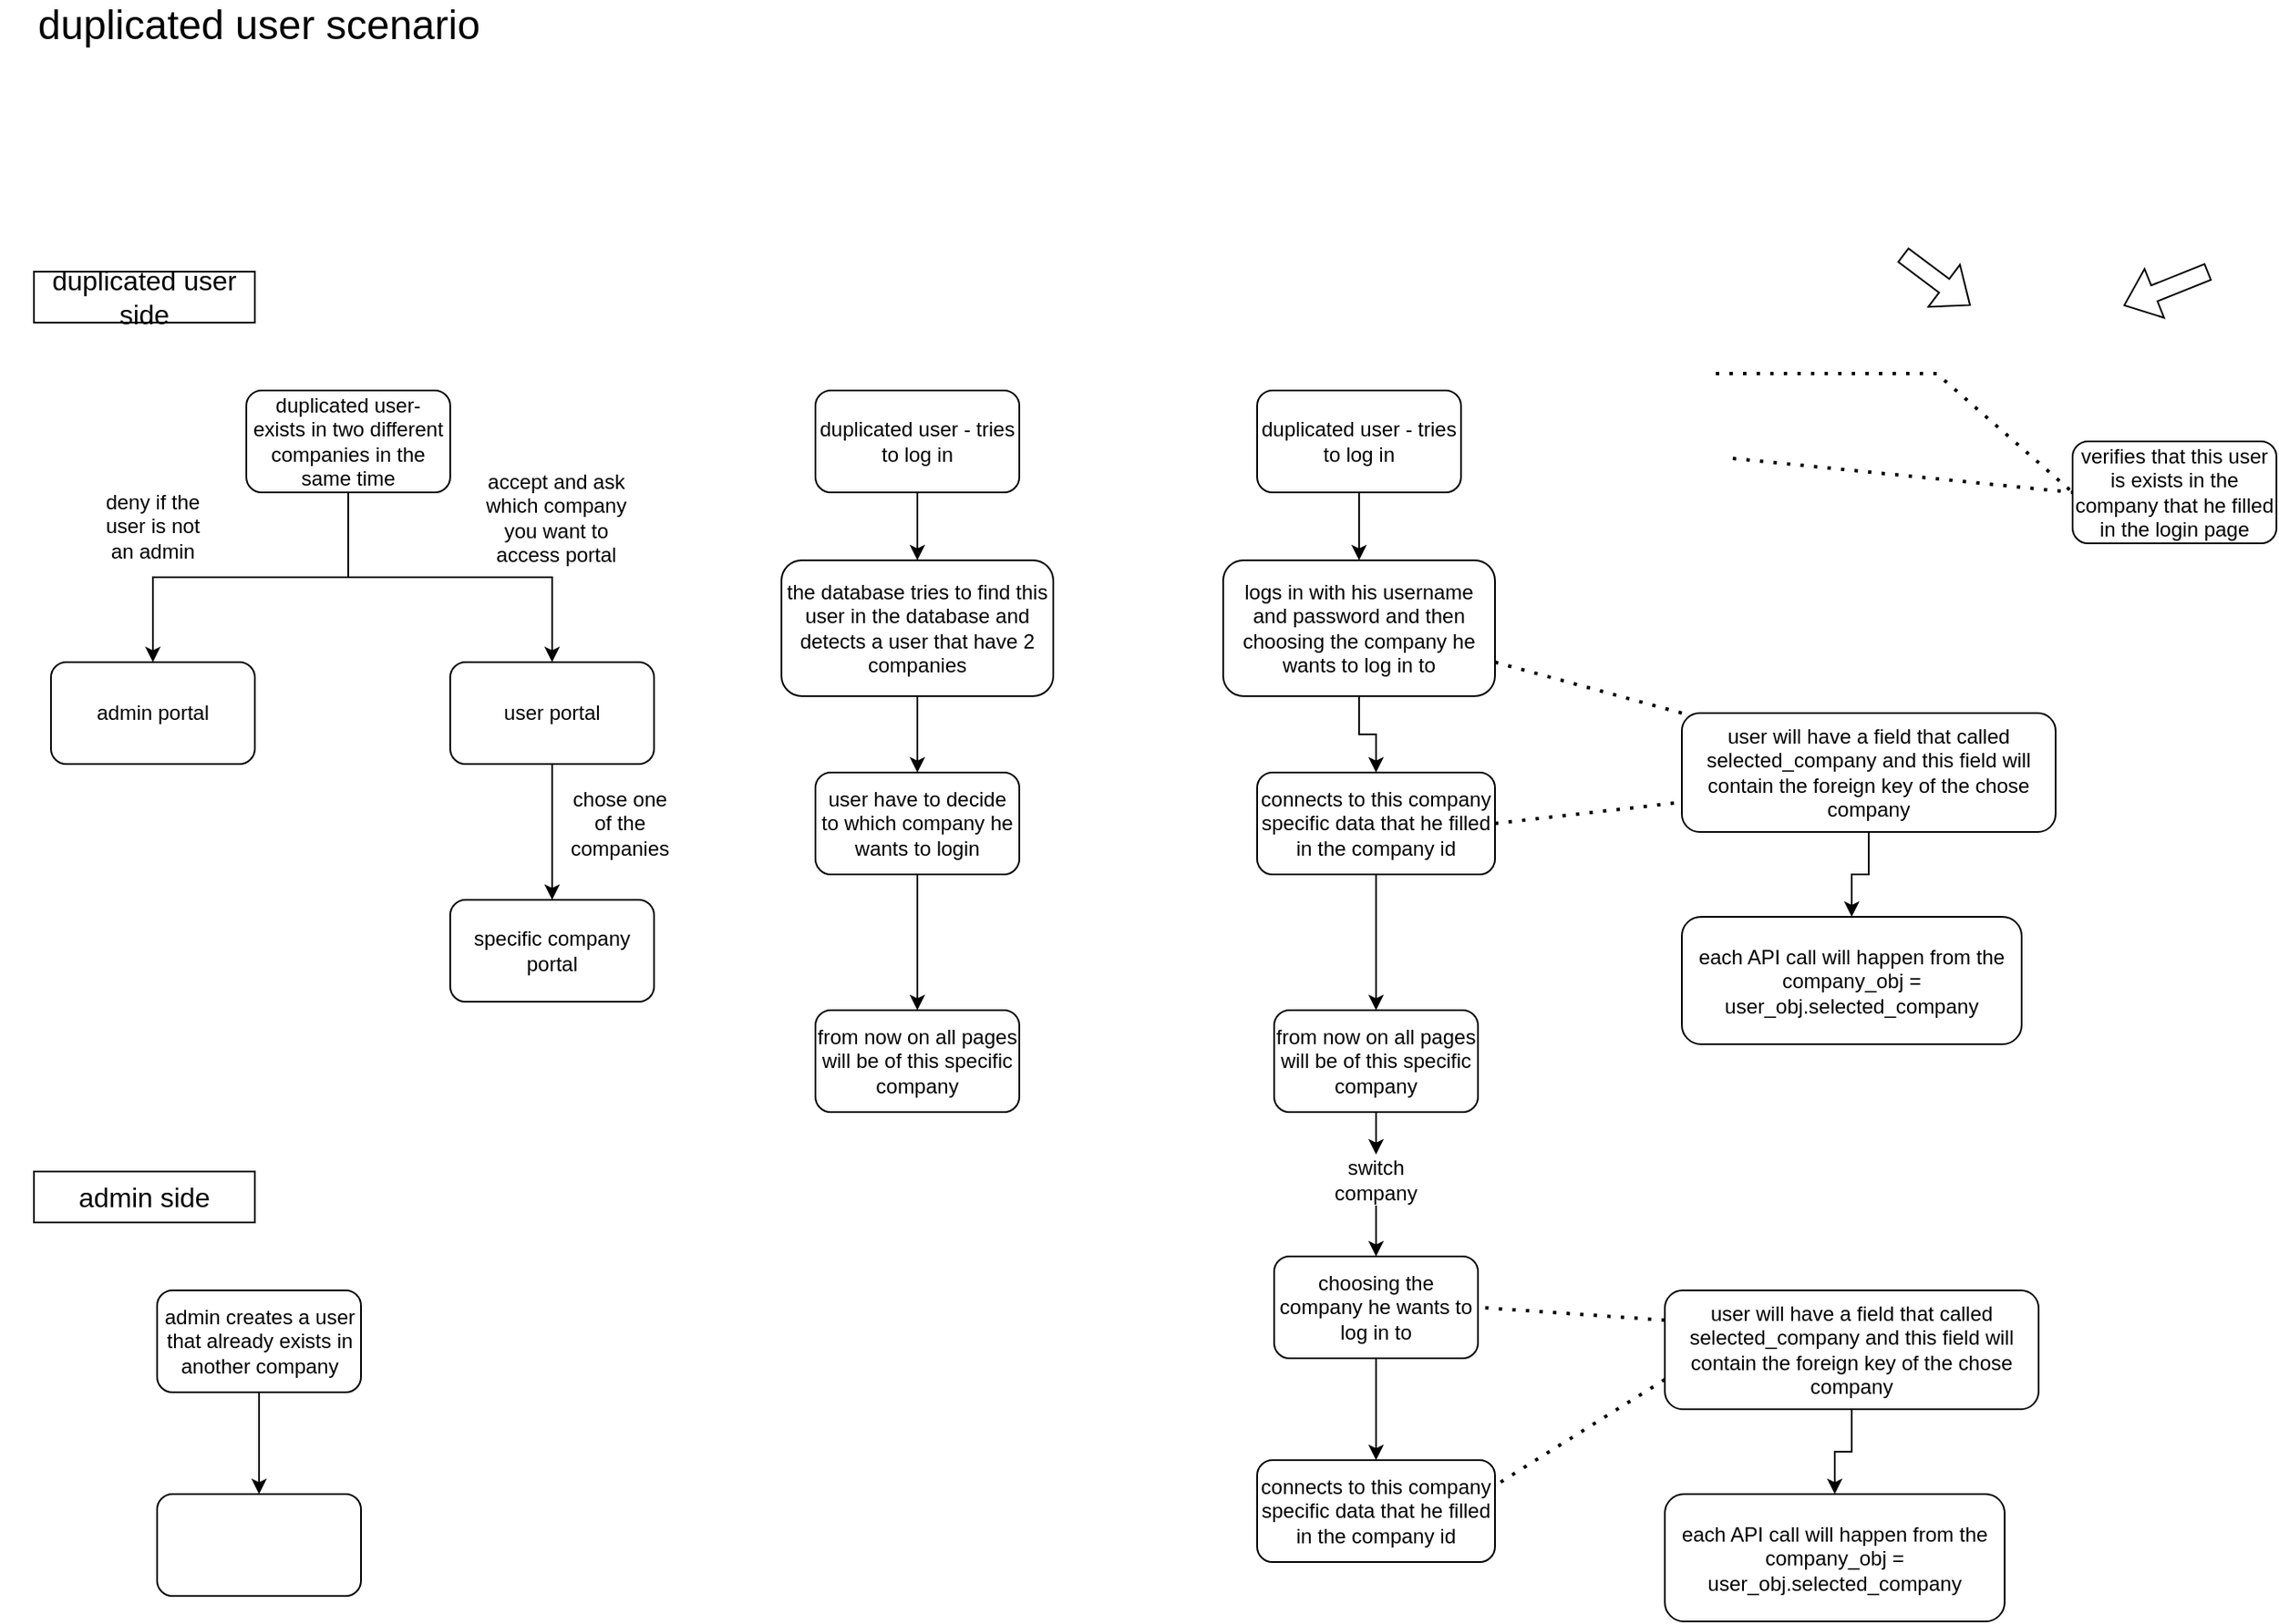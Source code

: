<mxfile version="24.0.7" type="device">
  <diagram name="Page-1" id="4hpzpII2Nei9479nCM0a">
    <mxGraphModel dx="1741" dy="958" grid="1" gridSize="10" guides="1" tooltips="1" connect="1" arrows="1" fold="1" page="1" pageScale="1" pageWidth="850" pageHeight="1100" math="0" shadow="0">
      <root>
        <mxCell id="0" />
        <mxCell id="1" parent="0" />
        <mxCell id="4IL_gws0GhNrjO0gAOpW-20" value="" style="edgeStyle=orthogonalEdgeStyle;rounded=0;orthogonalLoop=1;jettySize=auto;html=1;" edge="1" parent="1" source="4IL_gws0GhNrjO0gAOpW-18" target="4IL_gws0GhNrjO0gAOpW-19">
          <mxGeometry relative="1" as="geometry" />
        </mxCell>
        <mxCell id="4IL_gws0GhNrjO0gAOpW-22" value="" style="edgeStyle=orthogonalEdgeStyle;rounded=0;orthogonalLoop=1;jettySize=auto;html=1;" edge="1" parent="1" source="4IL_gws0GhNrjO0gAOpW-18" target="4IL_gws0GhNrjO0gAOpW-21">
          <mxGeometry relative="1" as="geometry" />
        </mxCell>
        <mxCell id="4IL_gws0GhNrjO0gAOpW-18" value="duplicated user-&lt;div&gt;exists in two different companies in the same time&lt;/div&gt;" style="rounded=1;whiteSpace=wrap;html=1;" vertex="1" parent="1">
          <mxGeometry x="165" y="260" width="120" height="60" as="geometry" />
        </mxCell>
        <mxCell id="4IL_gws0GhNrjO0gAOpW-19" value="admin portal" style="whiteSpace=wrap;html=1;rounded=1;" vertex="1" parent="1">
          <mxGeometry x="50" y="420" width="120" height="60" as="geometry" />
        </mxCell>
        <mxCell id="4IL_gws0GhNrjO0gAOpW-29" value="" style="edgeStyle=orthogonalEdgeStyle;rounded=0;orthogonalLoop=1;jettySize=auto;html=1;" edge="1" parent="1" source="4IL_gws0GhNrjO0gAOpW-21" target="4IL_gws0GhNrjO0gAOpW-28">
          <mxGeometry relative="1" as="geometry" />
        </mxCell>
        <mxCell id="4IL_gws0GhNrjO0gAOpW-21" value="user portal" style="whiteSpace=wrap;html=1;rounded=1;" vertex="1" parent="1">
          <mxGeometry x="285" y="420" width="120" height="60" as="geometry" />
        </mxCell>
        <mxCell id="4IL_gws0GhNrjO0gAOpW-23" value="deny if the user is not an admin" style="text;html=1;align=center;verticalAlign=middle;whiteSpace=wrap;rounded=0;" vertex="1" parent="1">
          <mxGeometry x="75" y="320" width="70" height="40" as="geometry" />
        </mxCell>
        <mxCell id="4IL_gws0GhNrjO0gAOpW-24" value="accept and ask which company you want to access portal" style="text;html=1;align=center;verticalAlign=middle;whiteSpace=wrap;rounded=0;" vertex="1" parent="1">
          <mxGeometry x="300" y="310" width="95" height="50" as="geometry" />
        </mxCell>
        <mxCell id="4IL_gws0GhNrjO0gAOpW-25" value="chose one of the companies" style="text;html=1;align=center;verticalAlign=middle;whiteSpace=wrap;rounded=0;" vertex="1" parent="1">
          <mxGeometry x="355" y="500" width="60" height="30" as="geometry" />
        </mxCell>
        <mxCell id="4IL_gws0GhNrjO0gAOpW-28" value="specific company portal" style="whiteSpace=wrap;html=1;rounded=1;" vertex="1" parent="1">
          <mxGeometry x="285" y="560" width="120" height="60" as="geometry" />
        </mxCell>
        <mxCell id="4IL_gws0GhNrjO0gAOpW-35" value="" style="edgeStyle=orthogonalEdgeStyle;rounded=0;orthogonalLoop=1;jettySize=auto;html=1;" edge="1" parent="1" source="4IL_gws0GhNrjO0gAOpW-33" target="4IL_gws0GhNrjO0gAOpW-34">
          <mxGeometry relative="1" as="geometry" />
        </mxCell>
        <mxCell id="4IL_gws0GhNrjO0gAOpW-33" value="duplicated user - tries to log in" style="rounded=1;whiteSpace=wrap;html=1;" vertex="1" parent="1">
          <mxGeometry x="500" y="260" width="120" height="60" as="geometry" />
        </mxCell>
        <mxCell id="4IL_gws0GhNrjO0gAOpW-37" value="" style="edgeStyle=orthogonalEdgeStyle;rounded=0;orthogonalLoop=1;jettySize=auto;html=1;" edge="1" parent="1" source="4IL_gws0GhNrjO0gAOpW-34" target="4IL_gws0GhNrjO0gAOpW-36">
          <mxGeometry relative="1" as="geometry" />
        </mxCell>
        <mxCell id="4IL_gws0GhNrjO0gAOpW-34" value="the database tries to find this user in the database and detects a user that have 2 companies" style="whiteSpace=wrap;html=1;rounded=1;" vertex="1" parent="1">
          <mxGeometry x="480" y="360" width="160" height="80" as="geometry" />
        </mxCell>
        <mxCell id="4IL_gws0GhNrjO0gAOpW-39" value="" style="edgeStyle=orthogonalEdgeStyle;rounded=0;orthogonalLoop=1;jettySize=auto;html=1;" edge="1" parent="1" source="4IL_gws0GhNrjO0gAOpW-36" target="4IL_gws0GhNrjO0gAOpW-38">
          <mxGeometry relative="1" as="geometry" />
        </mxCell>
        <mxCell id="4IL_gws0GhNrjO0gAOpW-36" value="user have to decide to which company he wants to login" style="whiteSpace=wrap;html=1;rounded=1;" vertex="1" parent="1">
          <mxGeometry x="500" y="485" width="120" height="60" as="geometry" />
        </mxCell>
        <mxCell id="4IL_gws0GhNrjO0gAOpW-38" value="from now on all pages will be of this specific company" style="whiteSpace=wrap;html=1;rounded=1;" vertex="1" parent="1">
          <mxGeometry x="500" y="625" width="120" height="60" as="geometry" />
        </mxCell>
        <mxCell id="4IL_gws0GhNrjO0gAOpW-41" value="duplicated user scenario" style="text;html=1;align=center;verticalAlign=middle;whiteSpace=wrap;rounded=0;fontSize=24;" vertex="1" parent="1">
          <mxGeometry x="20" y="30" width="305" height="30" as="geometry" />
        </mxCell>
        <mxCell id="4IL_gws0GhNrjO0gAOpW-42" value="duplicated user side" style="text;html=1;align=center;verticalAlign=middle;whiteSpace=wrap;rounded=0;fontSize=16;strokeColor=default;" vertex="1" parent="1">
          <mxGeometry x="40" y="190" width="130" height="30" as="geometry" />
        </mxCell>
        <mxCell id="4IL_gws0GhNrjO0gAOpW-43" value="admin side" style="text;html=1;align=center;verticalAlign=middle;whiteSpace=wrap;rounded=0;fontSize=16;strokeColor=default;" vertex="1" parent="1">
          <mxGeometry x="40" y="720" width="130" height="30" as="geometry" />
        </mxCell>
        <mxCell id="4IL_gws0GhNrjO0gAOpW-56" value="" style="edgeStyle=orthogonalEdgeStyle;rounded=0;orthogonalLoop=1;jettySize=auto;html=1;" edge="1" parent="1" source="4IL_gws0GhNrjO0gAOpW-54" target="4IL_gws0GhNrjO0gAOpW-55">
          <mxGeometry relative="1" as="geometry" />
        </mxCell>
        <mxCell id="4IL_gws0GhNrjO0gAOpW-54" value="admin creates a user that already exists in another company" style="rounded=1;whiteSpace=wrap;html=1;" vertex="1" parent="1">
          <mxGeometry x="112.5" y="790" width="120" height="60" as="geometry" />
        </mxCell>
        <mxCell id="4IL_gws0GhNrjO0gAOpW-55" value="" style="whiteSpace=wrap;html=1;rounded=1;" vertex="1" parent="1">
          <mxGeometry x="112.5" y="910" width="120" height="60" as="geometry" />
        </mxCell>
        <mxCell id="4IL_gws0GhNrjO0gAOpW-57" value="" style="edgeStyle=orthogonalEdgeStyle;rounded=0;orthogonalLoop=1;jettySize=auto;html=1;" edge="1" parent="1" source="4IL_gws0GhNrjO0gAOpW-58" target="4IL_gws0GhNrjO0gAOpW-60">
          <mxGeometry relative="1" as="geometry" />
        </mxCell>
        <mxCell id="4IL_gws0GhNrjO0gAOpW-58" value="duplicated user - tries to log in" style="rounded=1;whiteSpace=wrap;html=1;" vertex="1" parent="1">
          <mxGeometry x="760" y="260" width="120" height="60" as="geometry" />
        </mxCell>
        <mxCell id="4IL_gws0GhNrjO0gAOpW-59" value="" style="edgeStyle=orthogonalEdgeStyle;rounded=0;orthogonalLoop=1;jettySize=auto;html=1;" edge="1" parent="1" source="4IL_gws0GhNrjO0gAOpW-60" target="4IL_gws0GhNrjO0gAOpW-62">
          <mxGeometry relative="1" as="geometry" />
        </mxCell>
        <mxCell id="4IL_gws0GhNrjO0gAOpW-60" value="logs in with his username and password and then choosing the company he wants to log in to" style="whiteSpace=wrap;html=1;rounded=1;" vertex="1" parent="1">
          <mxGeometry x="740" y="360" width="160" height="80" as="geometry" />
        </mxCell>
        <mxCell id="4IL_gws0GhNrjO0gAOpW-61" value="" style="edgeStyle=orthogonalEdgeStyle;rounded=0;orthogonalLoop=1;jettySize=auto;html=1;" edge="1" parent="1" source="4IL_gws0GhNrjO0gAOpW-62" target="4IL_gws0GhNrjO0gAOpW-63">
          <mxGeometry relative="1" as="geometry" />
        </mxCell>
        <mxCell id="4IL_gws0GhNrjO0gAOpW-62" value="connects to this company specific data that he filled in the company id" style="whiteSpace=wrap;html=1;rounded=1;" vertex="1" parent="1">
          <mxGeometry x="760" y="485" width="140" height="60" as="geometry" />
        </mxCell>
        <mxCell id="4IL_gws0GhNrjO0gAOpW-78" value="" style="edgeStyle=orthogonalEdgeStyle;rounded=0;orthogonalLoop=1;jettySize=auto;html=1;exitX=0.5;exitY=1;exitDx=0;exitDy=0;" edge="1" parent="1" source="4IL_gws0GhNrjO0gAOpW-82" target="4IL_gws0GhNrjO0gAOpW-77">
          <mxGeometry relative="1" as="geometry" />
        </mxCell>
        <mxCell id="4IL_gws0GhNrjO0gAOpW-63" value="from now on all pages will be of this specific company" style="whiteSpace=wrap;html=1;rounded=1;" vertex="1" parent="1">
          <mxGeometry x="770" y="625" width="120" height="60" as="geometry" />
        </mxCell>
        <mxCell id="4IL_gws0GhNrjO0gAOpW-64" value="verifies that this user is exists in the company that he filled in the login page" style="rounded=1;whiteSpace=wrap;html=1;" vertex="1" parent="1">
          <mxGeometry x="1240" y="290" width="120" height="60" as="geometry" />
        </mxCell>
        <mxCell id="4IL_gws0GhNrjO0gAOpW-65" value="" style="endArrow=none;dashed=1;html=1;dashPattern=1 3;strokeWidth=2;rounded=0;entryX=0;entryY=0.5;entryDx=0;entryDy=0;" edge="1" parent="1" target="4IL_gws0GhNrjO0gAOpW-64">
          <mxGeometry width="50" height="50" relative="1" as="geometry">
            <mxPoint x="1030" y="250" as="sourcePoint" />
            <mxPoint x="770" y="510" as="targetPoint" />
            <Array as="points">
              <mxPoint x="1160" y="250" />
            </Array>
          </mxGeometry>
        </mxCell>
        <mxCell id="4IL_gws0GhNrjO0gAOpW-66" value="" style="endArrow=none;dashed=1;html=1;dashPattern=1 3;strokeWidth=2;rounded=0;entryX=0;entryY=0.5;entryDx=0;entryDy=0;" edge="1" parent="1" target="4IL_gws0GhNrjO0gAOpW-64">
          <mxGeometry width="50" height="50" relative="1" as="geometry">
            <mxPoint x="1040" y="300" as="sourcePoint" />
            <mxPoint x="970" y="490" as="targetPoint" />
            <Array as="points" />
          </mxGeometry>
        </mxCell>
        <mxCell id="4IL_gws0GhNrjO0gAOpW-67" value="" style="shape=flexArrow;endArrow=classic;html=1;rounded=0;" edge="1" parent="1">
          <mxGeometry width="50" height="50" relative="1" as="geometry">
            <mxPoint x="1140" y="180" as="sourcePoint" />
            <mxPoint x="1180" y="210" as="targetPoint" />
          </mxGeometry>
        </mxCell>
        <mxCell id="4IL_gws0GhNrjO0gAOpW-68" value="" style="shape=flexArrow;endArrow=classic;html=1;rounded=0;" edge="1" parent="1">
          <mxGeometry width="50" height="50" relative="1" as="geometry">
            <mxPoint x="1320" y="190" as="sourcePoint" />
            <mxPoint x="1270" y="210" as="targetPoint" />
          </mxGeometry>
        </mxCell>
        <mxCell id="4IL_gws0GhNrjO0gAOpW-69" value="" style="endArrow=none;dashed=1;html=1;dashPattern=1 3;strokeWidth=2;rounded=0;entryX=0;entryY=0;entryDx=0;entryDy=0;exitX=1;exitY=0.75;exitDx=0;exitDy=0;" edge="1" parent="1" source="4IL_gws0GhNrjO0gAOpW-60" target="4IL_gws0GhNrjO0gAOpW-70">
          <mxGeometry width="50" height="50" relative="1" as="geometry">
            <mxPoint x="900" y="545" as="sourcePoint" />
            <mxPoint x="990" y="580" as="targetPoint" />
            <Array as="points" />
          </mxGeometry>
        </mxCell>
        <mxCell id="4IL_gws0GhNrjO0gAOpW-76" value="" style="edgeStyle=orthogonalEdgeStyle;rounded=0;orthogonalLoop=1;jettySize=auto;html=1;" edge="1" parent="1" source="4IL_gws0GhNrjO0gAOpW-70" target="4IL_gws0GhNrjO0gAOpW-75">
          <mxGeometry relative="1" as="geometry" />
        </mxCell>
        <mxCell id="4IL_gws0GhNrjO0gAOpW-70" value="user will have a field that called selected_company and this field will contain the foreign key of the chose company" style="rounded=1;whiteSpace=wrap;html=1;" vertex="1" parent="1">
          <mxGeometry x="1010" y="450" width="220" height="70" as="geometry" />
        </mxCell>
        <mxCell id="4IL_gws0GhNrjO0gAOpW-75" value="each API call will happen from the company_obj = user_obj.selected_company" style="whiteSpace=wrap;html=1;rounded=1;" vertex="1" parent="1">
          <mxGeometry x="1010" y="570" width="200" height="75" as="geometry" />
        </mxCell>
        <mxCell id="4IL_gws0GhNrjO0gAOpW-90" value="" style="edgeStyle=orthogonalEdgeStyle;rounded=0;orthogonalLoop=1;jettySize=auto;html=1;" edge="1" parent="1" source="4IL_gws0GhNrjO0gAOpW-77" target="4IL_gws0GhNrjO0gAOpW-89">
          <mxGeometry relative="1" as="geometry" />
        </mxCell>
        <mxCell id="4IL_gws0GhNrjO0gAOpW-77" value="choosing the company he wants to log in to" style="whiteSpace=wrap;html=1;rounded=1;" vertex="1" parent="1">
          <mxGeometry x="770" y="770" width="120" height="60" as="geometry" />
        </mxCell>
        <mxCell id="4IL_gws0GhNrjO0gAOpW-83" value="" style="endArrow=none;dashed=1;html=1;dashPattern=1 3;strokeWidth=2;rounded=0;exitX=1;exitY=0.5;exitDx=0;exitDy=0;entryX=0;entryY=0.75;entryDx=0;entryDy=0;" edge="1" parent="1" source="4IL_gws0GhNrjO0gAOpW-62" target="4IL_gws0GhNrjO0gAOpW-70">
          <mxGeometry width="50" height="50" relative="1" as="geometry">
            <mxPoint x="910" y="430" as="sourcePoint" />
            <mxPoint x="990" y="500" as="targetPoint" />
            <Array as="points" />
          </mxGeometry>
        </mxCell>
        <mxCell id="4IL_gws0GhNrjO0gAOpW-84" value="" style="edgeStyle=orthogonalEdgeStyle;rounded=0;orthogonalLoop=1;jettySize=auto;html=1;" edge="1" parent="1" source="4IL_gws0GhNrjO0gAOpW-85" target="4IL_gws0GhNrjO0gAOpW-86">
          <mxGeometry relative="1" as="geometry" />
        </mxCell>
        <mxCell id="4IL_gws0GhNrjO0gAOpW-85" value="user will have a field that called selected_company and this field will contain the foreign key of the chose company" style="rounded=1;whiteSpace=wrap;html=1;" vertex="1" parent="1">
          <mxGeometry x="1000" y="790" width="220" height="70" as="geometry" />
        </mxCell>
        <mxCell id="4IL_gws0GhNrjO0gAOpW-86" value="each API call will happen from the company_obj = user_obj.selected_company" style="whiteSpace=wrap;html=1;rounded=1;" vertex="1" parent="1">
          <mxGeometry x="1000" y="910" width="200" height="75" as="geometry" />
        </mxCell>
        <mxCell id="4IL_gws0GhNrjO0gAOpW-87" value="" style="endArrow=none;dashed=1;html=1;dashPattern=1 3;strokeWidth=2;rounded=0;exitX=0;exitY=0.25;exitDx=0;exitDy=0;entryX=1;entryY=0.5;entryDx=0;entryDy=0;" edge="1" parent="1" source="4IL_gws0GhNrjO0gAOpW-85" target="4IL_gws0GhNrjO0gAOpW-77">
          <mxGeometry width="50" height="50" relative="1" as="geometry">
            <mxPoint x="990" y="760" as="sourcePoint" />
            <mxPoint x="1040" y="710" as="targetPoint" />
          </mxGeometry>
        </mxCell>
        <mxCell id="4IL_gws0GhNrjO0gAOpW-88" value="" style="endArrow=none;dashed=1;html=1;dashPattern=1 3;strokeWidth=2;rounded=0;exitX=0;exitY=0.75;exitDx=0;exitDy=0;entryX=1;entryY=0.25;entryDx=0;entryDy=0;" edge="1" parent="1" source="4IL_gws0GhNrjO0gAOpW-85" target="4IL_gws0GhNrjO0gAOpW-89">
          <mxGeometry width="50" height="50" relative="1" as="geometry">
            <mxPoint x="970" y="818" as="sourcePoint" />
            <mxPoint x="900" y="810" as="targetPoint" />
          </mxGeometry>
        </mxCell>
        <mxCell id="4IL_gws0GhNrjO0gAOpW-89" value="connects to this company specific data that he filled in the company id" style="whiteSpace=wrap;html=1;rounded=1;" vertex="1" parent="1">
          <mxGeometry x="760" y="890" width="140" height="60" as="geometry" />
        </mxCell>
        <mxCell id="4IL_gws0GhNrjO0gAOpW-91" value="" style="edgeStyle=orthogonalEdgeStyle;rounded=0;orthogonalLoop=1;jettySize=auto;html=1;exitX=0.5;exitY=1;exitDx=0;exitDy=0;" edge="1" parent="1" source="4IL_gws0GhNrjO0gAOpW-63" target="4IL_gws0GhNrjO0gAOpW-82">
          <mxGeometry relative="1" as="geometry">
            <mxPoint x="830" y="685" as="sourcePoint" />
            <mxPoint x="830" y="770" as="targetPoint" />
          </mxGeometry>
        </mxCell>
        <mxCell id="4IL_gws0GhNrjO0gAOpW-82" value="switch company" style="text;html=1;align=center;verticalAlign=middle;whiteSpace=wrap;rounded=0;" vertex="1" parent="1">
          <mxGeometry x="800" y="710" width="60" height="30" as="geometry" />
        </mxCell>
      </root>
    </mxGraphModel>
  </diagram>
</mxfile>
